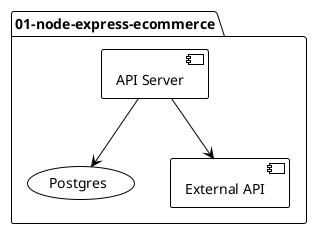 @startuml
!theme plain

package "01-node-express-ecommerce" {
  [API Server] --> (Postgres)
  [API Server] --> [External API]
}
@enduml
